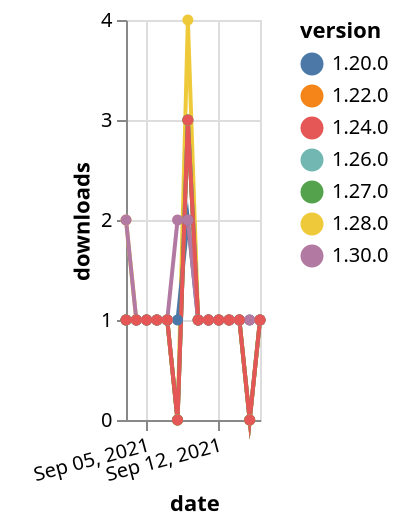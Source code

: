 {"$schema": "https://vega.github.io/schema/vega-lite/v5.json", "description": "A simple bar chart with embedded data.", "data": {"values": [{"date": "2021-09-03", "total": 276, "delta": 1, "version": "1.22.0"}, {"date": "2021-09-04", "total": 277, "delta": 1, "version": "1.22.0"}, {"date": "2021-09-05", "total": 278, "delta": 1, "version": "1.22.0"}, {"date": "2021-09-06", "total": 279, "delta": 1, "version": "1.22.0"}, {"date": "2021-09-07", "total": 280, "delta": 1, "version": "1.22.0"}, {"date": "2021-09-08", "total": 280, "delta": 0, "version": "1.22.0"}, {"date": "2021-09-09", "total": 283, "delta": 3, "version": "1.22.0"}, {"date": "2021-09-10", "total": 284, "delta": 1, "version": "1.22.0"}, {"date": "2021-09-11", "total": 285, "delta": 1, "version": "1.22.0"}, {"date": "2021-09-12", "total": 286, "delta": 1, "version": "1.22.0"}, {"date": "2021-09-13", "total": 287, "delta": 1, "version": "1.22.0"}, {"date": "2021-09-14", "total": 288, "delta": 1, "version": "1.22.0"}, {"date": "2021-09-15", "total": 288, "delta": 0, "version": "1.22.0"}, {"date": "2021-09-16", "total": 289, "delta": 1, "version": "1.22.0"}, {"date": "2021-09-03", "total": 166, "delta": 2, "version": "1.28.0"}, {"date": "2021-09-04", "total": 167, "delta": 1, "version": "1.28.0"}, {"date": "2021-09-05", "total": 168, "delta": 1, "version": "1.28.0"}, {"date": "2021-09-06", "total": 169, "delta": 1, "version": "1.28.0"}, {"date": "2021-09-07", "total": 170, "delta": 1, "version": "1.28.0"}, {"date": "2021-09-08", "total": 170, "delta": 0, "version": "1.28.0"}, {"date": "2021-09-09", "total": 174, "delta": 4, "version": "1.28.0"}, {"date": "2021-09-10", "total": 175, "delta": 1, "version": "1.28.0"}, {"date": "2021-09-11", "total": 176, "delta": 1, "version": "1.28.0"}, {"date": "2021-09-12", "total": 177, "delta": 1, "version": "1.28.0"}, {"date": "2021-09-13", "total": 178, "delta": 1, "version": "1.28.0"}, {"date": "2021-09-14", "total": 179, "delta": 1, "version": "1.28.0"}, {"date": "2021-09-15", "total": 179, "delta": 0, "version": "1.28.0"}, {"date": "2021-09-16", "total": 180, "delta": 1, "version": "1.28.0"}, {"date": "2021-09-03", "total": 145, "delta": 1, "version": "1.26.0"}, {"date": "2021-09-04", "total": 146, "delta": 1, "version": "1.26.0"}, {"date": "2021-09-05", "total": 147, "delta": 1, "version": "1.26.0"}, {"date": "2021-09-06", "total": 148, "delta": 1, "version": "1.26.0"}, {"date": "2021-09-07", "total": 149, "delta": 1, "version": "1.26.0"}, {"date": "2021-09-08", "total": 149, "delta": 0, "version": "1.26.0"}, {"date": "2021-09-09", "total": 152, "delta": 3, "version": "1.26.0"}, {"date": "2021-09-10", "total": 153, "delta": 1, "version": "1.26.0"}, {"date": "2021-09-11", "total": 154, "delta": 1, "version": "1.26.0"}, {"date": "2021-09-12", "total": 155, "delta": 1, "version": "1.26.0"}, {"date": "2021-09-13", "total": 156, "delta": 1, "version": "1.26.0"}, {"date": "2021-09-14", "total": 157, "delta": 1, "version": "1.26.0"}, {"date": "2021-09-15", "total": 157, "delta": 0, "version": "1.26.0"}, {"date": "2021-09-16", "total": 158, "delta": 1, "version": "1.26.0"}, {"date": "2021-09-03", "total": 210, "delta": 1, "version": "1.20.0"}, {"date": "2021-09-04", "total": 211, "delta": 1, "version": "1.20.0"}, {"date": "2021-09-05", "total": 212, "delta": 1, "version": "1.20.0"}, {"date": "2021-09-06", "total": 213, "delta": 1, "version": "1.20.0"}, {"date": "2021-09-07", "total": 214, "delta": 1, "version": "1.20.0"}, {"date": "2021-09-08", "total": 215, "delta": 1, "version": "1.20.0"}, {"date": "2021-09-09", "total": 217, "delta": 2, "version": "1.20.0"}, {"date": "2021-09-10", "total": 218, "delta": 1, "version": "1.20.0"}, {"date": "2021-09-11", "total": 219, "delta": 1, "version": "1.20.0"}, {"date": "2021-09-12", "total": 220, "delta": 1, "version": "1.20.0"}, {"date": "2021-09-13", "total": 221, "delta": 1, "version": "1.20.0"}, {"date": "2021-09-14", "total": 222, "delta": 1, "version": "1.20.0"}, {"date": "2021-09-15", "total": 223, "delta": 1, "version": "1.20.0"}, {"date": "2021-09-16", "total": 224, "delta": 1, "version": "1.20.0"}, {"date": "2021-09-03", "total": 135, "delta": 1, "version": "1.27.0"}, {"date": "2021-09-04", "total": 136, "delta": 1, "version": "1.27.0"}, {"date": "2021-09-05", "total": 137, "delta": 1, "version": "1.27.0"}, {"date": "2021-09-06", "total": 138, "delta": 1, "version": "1.27.0"}, {"date": "2021-09-07", "total": 139, "delta": 1, "version": "1.27.0"}, {"date": "2021-09-08", "total": 139, "delta": 0, "version": "1.27.0"}, {"date": "2021-09-09", "total": 142, "delta": 3, "version": "1.27.0"}, {"date": "2021-09-10", "total": 143, "delta": 1, "version": "1.27.0"}, {"date": "2021-09-11", "total": 144, "delta": 1, "version": "1.27.0"}, {"date": "2021-09-12", "total": 145, "delta": 1, "version": "1.27.0"}, {"date": "2021-09-13", "total": 146, "delta": 1, "version": "1.27.0"}, {"date": "2021-09-14", "total": 147, "delta": 1, "version": "1.27.0"}, {"date": "2021-09-15", "total": 147, "delta": 0, "version": "1.27.0"}, {"date": "2021-09-16", "total": 148, "delta": 1, "version": "1.27.0"}, {"date": "2021-09-03", "total": 116, "delta": 2, "version": "1.30.0"}, {"date": "2021-09-04", "total": 117, "delta": 1, "version": "1.30.0"}, {"date": "2021-09-05", "total": 118, "delta": 1, "version": "1.30.0"}, {"date": "2021-09-06", "total": 119, "delta": 1, "version": "1.30.0"}, {"date": "2021-09-07", "total": 120, "delta": 1, "version": "1.30.0"}, {"date": "2021-09-08", "total": 122, "delta": 2, "version": "1.30.0"}, {"date": "2021-09-09", "total": 124, "delta": 2, "version": "1.30.0"}, {"date": "2021-09-10", "total": 125, "delta": 1, "version": "1.30.0"}, {"date": "2021-09-11", "total": 126, "delta": 1, "version": "1.30.0"}, {"date": "2021-09-12", "total": 127, "delta": 1, "version": "1.30.0"}, {"date": "2021-09-13", "total": 128, "delta": 1, "version": "1.30.0"}, {"date": "2021-09-14", "total": 129, "delta": 1, "version": "1.30.0"}, {"date": "2021-09-15", "total": 130, "delta": 1, "version": "1.30.0"}, {"date": "2021-09-16", "total": 131, "delta": 1, "version": "1.30.0"}, {"date": "2021-09-03", "total": 160, "delta": 1, "version": "1.24.0"}, {"date": "2021-09-04", "total": 161, "delta": 1, "version": "1.24.0"}, {"date": "2021-09-05", "total": 162, "delta": 1, "version": "1.24.0"}, {"date": "2021-09-06", "total": 163, "delta": 1, "version": "1.24.0"}, {"date": "2021-09-07", "total": 164, "delta": 1, "version": "1.24.0"}, {"date": "2021-09-08", "total": 164, "delta": 0, "version": "1.24.0"}, {"date": "2021-09-09", "total": 167, "delta": 3, "version": "1.24.0"}, {"date": "2021-09-10", "total": 168, "delta": 1, "version": "1.24.0"}, {"date": "2021-09-11", "total": 169, "delta": 1, "version": "1.24.0"}, {"date": "2021-09-12", "total": 170, "delta": 1, "version": "1.24.0"}, {"date": "2021-09-13", "total": 171, "delta": 1, "version": "1.24.0"}, {"date": "2021-09-14", "total": 172, "delta": 1, "version": "1.24.0"}, {"date": "2021-09-15", "total": 172, "delta": 0, "version": "1.24.0"}, {"date": "2021-09-16", "total": 173, "delta": 1, "version": "1.24.0"}]}, "width": "container", "mark": {"type": "line", "point": {"filled": true}}, "encoding": {"x": {"field": "date", "type": "temporal", "timeUnit": "yearmonthdate", "title": "date", "axis": {"labelAngle": -15}}, "y": {"field": "delta", "type": "quantitative", "title": "downloads"}, "color": {"field": "version", "type": "nominal"}, "tooltip": {"field": "delta"}}}